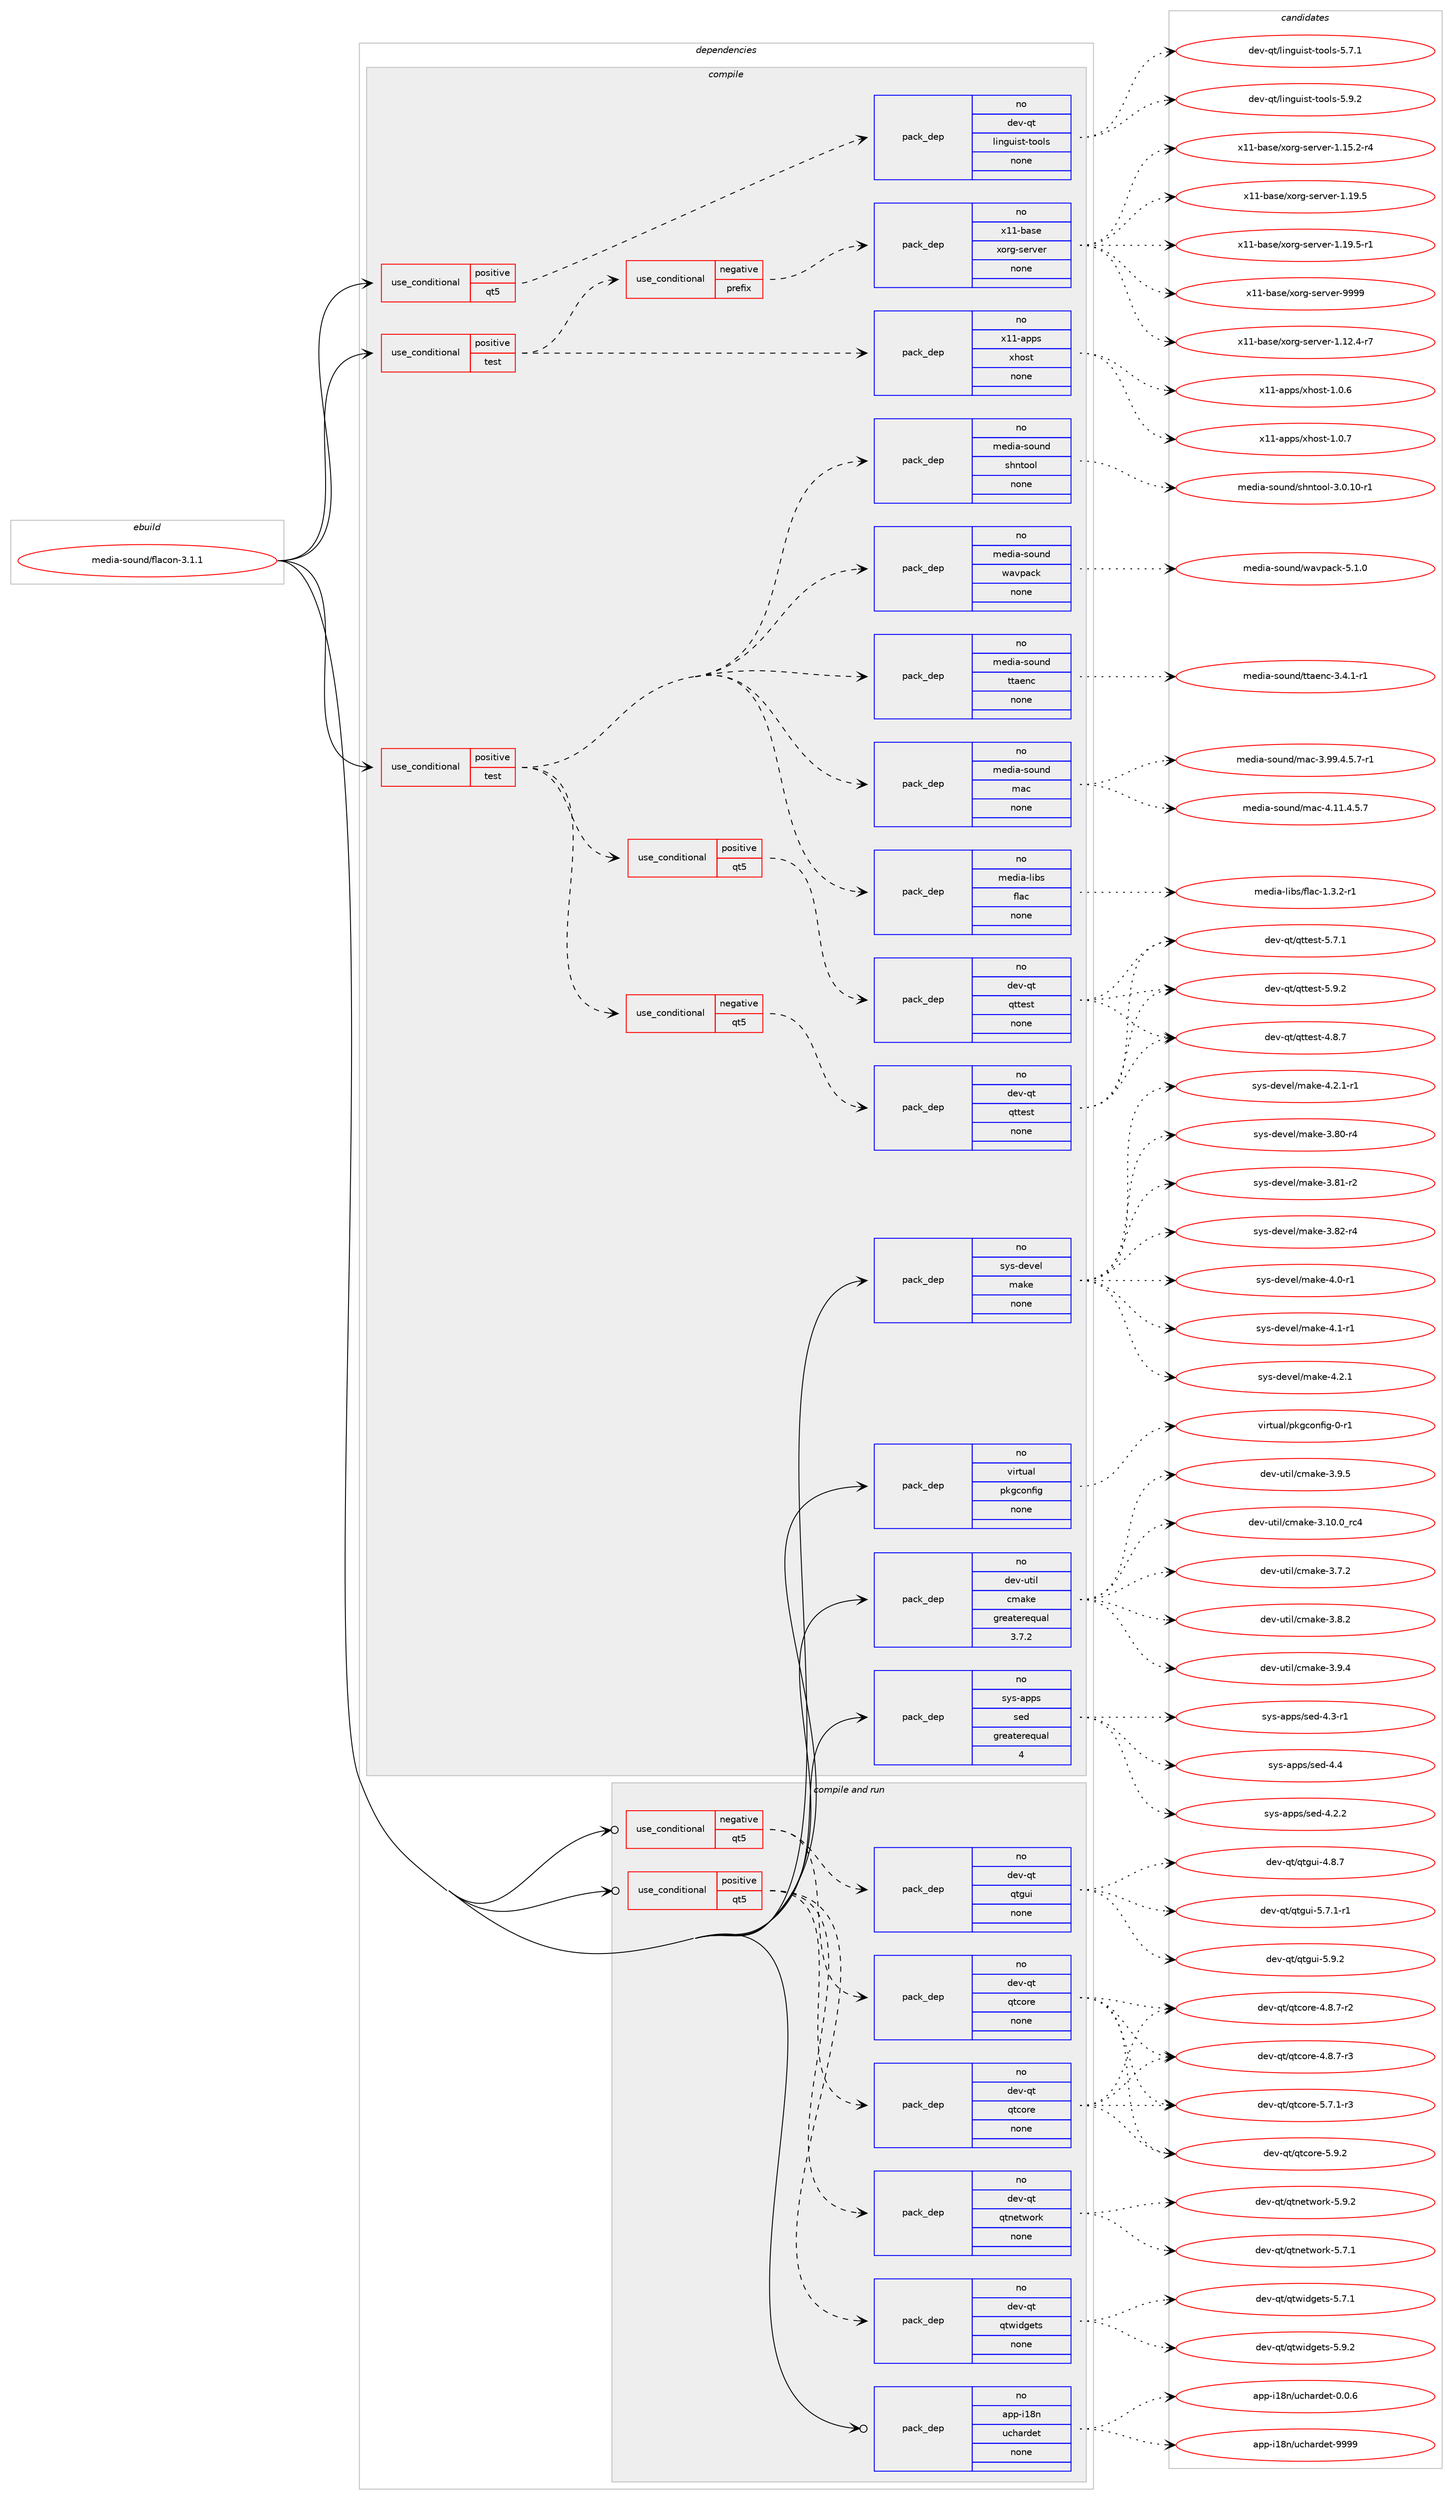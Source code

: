 digraph prolog {

# *************
# Graph options
# *************

newrank=true;
concentrate=true;
compound=true;
graph [rankdir=LR,fontname=Helvetica,fontsize=10,ranksep=1.5];#, ranksep=2.5, nodesep=0.2];
edge  [arrowhead=vee];
node  [fontname=Helvetica,fontsize=10];

# **********
# The ebuild
# **********

subgraph cluster_leftcol {
color=gray;
rank=same;
label=<<i>ebuild</i>>;
id [label="media-sound/flacon-3.1.1", color=red, width=4, href="../media-sound/flacon-3.1.1.svg"];
}

# ****************
# The dependencies
# ****************

subgraph cluster_midcol {
color=gray;
label=<<i>dependencies</i>>;
subgraph cluster_compile {
fillcolor="#eeeeee";
style=filled;
label=<<i>compile</i>>;
subgraph cond93329 {
dependency380550 [label=<<TABLE BORDER="0" CELLBORDER="1" CELLSPACING="0" CELLPADDING="4"><TR><TD ROWSPAN="3" CELLPADDING="10">use_conditional</TD></TR><TR><TD>positive</TD></TR><TR><TD>qt5</TD></TR></TABLE>>, shape=none, color=red];
subgraph pack281106 {
dependency380551 [label=<<TABLE BORDER="0" CELLBORDER="1" CELLSPACING="0" CELLPADDING="4" WIDTH="220"><TR><TD ROWSPAN="6" CELLPADDING="30">pack_dep</TD></TR><TR><TD WIDTH="110">no</TD></TR><TR><TD>dev-qt</TD></TR><TR><TD>linguist-tools</TD></TR><TR><TD>none</TD></TR><TR><TD></TD></TR></TABLE>>, shape=none, color=blue];
}
dependency380550:e -> dependency380551:w [weight=20,style="dashed",arrowhead="vee"];
}
id:e -> dependency380550:w [weight=20,style="solid",arrowhead="vee"];
subgraph cond93330 {
dependency380552 [label=<<TABLE BORDER="0" CELLBORDER="1" CELLSPACING="0" CELLPADDING="4"><TR><TD ROWSPAN="3" CELLPADDING="10">use_conditional</TD></TR><TR><TD>positive</TD></TR><TR><TD>test</TD></TR></TABLE>>, shape=none, color=red];
subgraph cond93331 {
dependency380553 [label=<<TABLE BORDER="0" CELLBORDER="1" CELLSPACING="0" CELLPADDING="4"><TR><TD ROWSPAN="3" CELLPADDING="10">use_conditional</TD></TR><TR><TD>negative</TD></TR><TR><TD>prefix</TD></TR></TABLE>>, shape=none, color=red];
subgraph pack281107 {
dependency380554 [label=<<TABLE BORDER="0" CELLBORDER="1" CELLSPACING="0" CELLPADDING="4" WIDTH="220"><TR><TD ROWSPAN="6" CELLPADDING="30">pack_dep</TD></TR><TR><TD WIDTH="110">no</TD></TR><TR><TD>x11-base</TD></TR><TR><TD>xorg-server</TD></TR><TR><TD>none</TD></TR><TR><TD></TD></TR></TABLE>>, shape=none, color=blue];
}
dependency380553:e -> dependency380554:w [weight=20,style="dashed",arrowhead="vee"];
}
dependency380552:e -> dependency380553:w [weight=20,style="dashed",arrowhead="vee"];
subgraph pack281108 {
dependency380555 [label=<<TABLE BORDER="0" CELLBORDER="1" CELLSPACING="0" CELLPADDING="4" WIDTH="220"><TR><TD ROWSPAN="6" CELLPADDING="30">pack_dep</TD></TR><TR><TD WIDTH="110">no</TD></TR><TR><TD>x11-apps</TD></TR><TR><TD>xhost</TD></TR><TR><TD>none</TD></TR><TR><TD></TD></TR></TABLE>>, shape=none, color=blue];
}
dependency380552:e -> dependency380555:w [weight=20,style="dashed",arrowhead="vee"];
}
id:e -> dependency380552:w [weight=20,style="solid",arrowhead="vee"];
subgraph cond93332 {
dependency380556 [label=<<TABLE BORDER="0" CELLBORDER="1" CELLSPACING="0" CELLPADDING="4"><TR><TD ROWSPAN="3" CELLPADDING="10">use_conditional</TD></TR><TR><TD>positive</TD></TR><TR><TD>test</TD></TR></TABLE>>, shape=none, color=red];
subgraph pack281109 {
dependency380557 [label=<<TABLE BORDER="0" CELLBORDER="1" CELLSPACING="0" CELLPADDING="4" WIDTH="220"><TR><TD ROWSPAN="6" CELLPADDING="30">pack_dep</TD></TR><TR><TD WIDTH="110">no</TD></TR><TR><TD>media-libs</TD></TR><TR><TD>flac</TD></TR><TR><TD>none</TD></TR><TR><TD></TD></TR></TABLE>>, shape=none, color=blue];
}
dependency380556:e -> dependency380557:w [weight=20,style="dashed",arrowhead="vee"];
subgraph pack281110 {
dependency380558 [label=<<TABLE BORDER="0" CELLBORDER="1" CELLSPACING="0" CELLPADDING="4" WIDTH="220"><TR><TD ROWSPAN="6" CELLPADDING="30">pack_dep</TD></TR><TR><TD WIDTH="110">no</TD></TR><TR><TD>media-sound</TD></TR><TR><TD>mac</TD></TR><TR><TD>none</TD></TR><TR><TD></TD></TR></TABLE>>, shape=none, color=blue];
}
dependency380556:e -> dependency380558:w [weight=20,style="dashed",arrowhead="vee"];
subgraph pack281111 {
dependency380559 [label=<<TABLE BORDER="0" CELLBORDER="1" CELLSPACING="0" CELLPADDING="4" WIDTH="220"><TR><TD ROWSPAN="6" CELLPADDING="30">pack_dep</TD></TR><TR><TD WIDTH="110">no</TD></TR><TR><TD>media-sound</TD></TR><TR><TD>ttaenc</TD></TR><TR><TD>none</TD></TR><TR><TD></TD></TR></TABLE>>, shape=none, color=blue];
}
dependency380556:e -> dependency380559:w [weight=20,style="dashed",arrowhead="vee"];
subgraph pack281112 {
dependency380560 [label=<<TABLE BORDER="0" CELLBORDER="1" CELLSPACING="0" CELLPADDING="4" WIDTH="220"><TR><TD ROWSPAN="6" CELLPADDING="30">pack_dep</TD></TR><TR><TD WIDTH="110">no</TD></TR><TR><TD>media-sound</TD></TR><TR><TD>wavpack</TD></TR><TR><TD>none</TD></TR><TR><TD></TD></TR></TABLE>>, shape=none, color=blue];
}
dependency380556:e -> dependency380560:w [weight=20,style="dashed",arrowhead="vee"];
subgraph pack281113 {
dependency380561 [label=<<TABLE BORDER="0" CELLBORDER="1" CELLSPACING="0" CELLPADDING="4" WIDTH="220"><TR><TD ROWSPAN="6" CELLPADDING="30">pack_dep</TD></TR><TR><TD WIDTH="110">no</TD></TR><TR><TD>media-sound</TD></TR><TR><TD>shntool</TD></TR><TR><TD>none</TD></TR><TR><TD></TD></TR></TABLE>>, shape=none, color=blue];
}
dependency380556:e -> dependency380561:w [weight=20,style="dashed",arrowhead="vee"];
subgraph cond93333 {
dependency380562 [label=<<TABLE BORDER="0" CELLBORDER="1" CELLSPACING="0" CELLPADDING="4"><TR><TD ROWSPAN="3" CELLPADDING="10">use_conditional</TD></TR><TR><TD>negative</TD></TR><TR><TD>qt5</TD></TR></TABLE>>, shape=none, color=red];
subgraph pack281114 {
dependency380563 [label=<<TABLE BORDER="0" CELLBORDER="1" CELLSPACING="0" CELLPADDING="4" WIDTH="220"><TR><TD ROWSPAN="6" CELLPADDING="30">pack_dep</TD></TR><TR><TD WIDTH="110">no</TD></TR><TR><TD>dev-qt</TD></TR><TR><TD>qttest</TD></TR><TR><TD>none</TD></TR><TR><TD></TD></TR></TABLE>>, shape=none, color=blue];
}
dependency380562:e -> dependency380563:w [weight=20,style="dashed",arrowhead="vee"];
}
dependency380556:e -> dependency380562:w [weight=20,style="dashed",arrowhead="vee"];
subgraph cond93334 {
dependency380564 [label=<<TABLE BORDER="0" CELLBORDER="1" CELLSPACING="0" CELLPADDING="4"><TR><TD ROWSPAN="3" CELLPADDING="10">use_conditional</TD></TR><TR><TD>positive</TD></TR><TR><TD>qt5</TD></TR></TABLE>>, shape=none, color=red];
subgraph pack281115 {
dependency380565 [label=<<TABLE BORDER="0" CELLBORDER="1" CELLSPACING="0" CELLPADDING="4" WIDTH="220"><TR><TD ROWSPAN="6" CELLPADDING="30">pack_dep</TD></TR><TR><TD WIDTH="110">no</TD></TR><TR><TD>dev-qt</TD></TR><TR><TD>qttest</TD></TR><TR><TD>none</TD></TR><TR><TD></TD></TR></TABLE>>, shape=none, color=blue];
}
dependency380564:e -> dependency380565:w [weight=20,style="dashed",arrowhead="vee"];
}
dependency380556:e -> dependency380564:w [weight=20,style="dashed",arrowhead="vee"];
}
id:e -> dependency380556:w [weight=20,style="solid",arrowhead="vee"];
subgraph pack281116 {
dependency380566 [label=<<TABLE BORDER="0" CELLBORDER="1" CELLSPACING="0" CELLPADDING="4" WIDTH="220"><TR><TD ROWSPAN="6" CELLPADDING="30">pack_dep</TD></TR><TR><TD WIDTH="110">no</TD></TR><TR><TD>dev-util</TD></TR><TR><TD>cmake</TD></TR><TR><TD>greaterequal</TD></TR><TR><TD>3.7.2</TD></TR></TABLE>>, shape=none, color=blue];
}
id:e -> dependency380566:w [weight=20,style="solid",arrowhead="vee"];
subgraph pack281117 {
dependency380567 [label=<<TABLE BORDER="0" CELLBORDER="1" CELLSPACING="0" CELLPADDING="4" WIDTH="220"><TR><TD ROWSPAN="6" CELLPADDING="30">pack_dep</TD></TR><TR><TD WIDTH="110">no</TD></TR><TR><TD>sys-apps</TD></TR><TR><TD>sed</TD></TR><TR><TD>greaterequal</TD></TR><TR><TD>4</TD></TR></TABLE>>, shape=none, color=blue];
}
id:e -> dependency380567:w [weight=20,style="solid",arrowhead="vee"];
subgraph pack281118 {
dependency380568 [label=<<TABLE BORDER="0" CELLBORDER="1" CELLSPACING="0" CELLPADDING="4" WIDTH="220"><TR><TD ROWSPAN="6" CELLPADDING="30">pack_dep</TD></TR><TR><TD WIDTH="110">no</TD></TR><TR><TD>sys-devel</TD></TR><TR><TD>make</TD></TR><TR><TD>none</TD></TR><TR><TD></TD></TR></TABLE>>, shape=none, color=blue];
}
id:e -> dependency380568:w [weight=20,style="solid",arrowhead="vee"];
subgraph pack281119 {
dependency380569 [label=<<TABLE BORDER="0" CELLBORDER="1" CELLSPACING="0" CELLPADDING="4" WIDTH="220"><TR><TD ROWSPAN="6" CELLPADDING="30">pack_dep</TD></TR><TR><TD WIDTH="110">no</TD></TR><TR><TD>virtual</TD></TR><TR><TD>pkgconfig</TD></TR><TR><TD>none</TD></TR><TR><TD></TD></TR></TABLE>>, shape=none, color=blue];
}
id:e -> dependency380569:w [weight=20,style="solid",arrowhead="vee"];
}
subgraph cluster_compileandrun {
fillcolor="#eeeeee";
style=filled;
label=<<i>compile and run</i>>;
subgraph cond93335 {
dependency380570 [label=<<TABLE BORDER="0" CELLBORDER="1" CELLSPACING="0" CELLPADDING="4"><TR><TD ROWSPAN="3" CELLPADDING="10">use_conditional</TD></TR><TR><TD>negative</TD></TR><TR><TD>qt5</TD></TR></TABLE>>, shape=none, color=red];
subgraph pack281120 {
dependency380571 [label=<<TABLE BORDER="0" CELLBORDER="1" CELLSPACING="0" CELLPADDING="4" WIDTH="220"><TR><TD ROWSPAN="6" CELLPADDING="30">pack_dep</TD></TR><TR><TD WIDTH="110">no</TD></TR><TR><TD>dev-qt</TD></TR><TR><TD>qtcore</TD></TR><TR><TD>none</TD></TR><TR><TD></TD></TR></TABLE>>, shape=none, color=blue];
}
dependency380570:e -> dependency380571:w [weight=20,style="dashed",arrowhead="vee"];
subgraph pack281121 {
dependency380572 [label=<<TABLE BORDER="0" CELLBORDER="1" CELLSPACING="0" CELLPADDING="4" WIDTH="220"><TR><TD ROWSPAN="6" CELLPADDING="30">pack_dep</TD></TR><TR><TD WIDTH="110">no</TD></TR><TR><TD>dev-qt</TD></TR><TR><TD>qtgui</TD></TR><TR><TD>none</TD></TR><TR><TD></TD></TR></TABLE>>, shape=none, color=blue];
}
dependency380570:e -> dependency380572:w [weight=20,style="dashed",arrowhead="vee"];
}
id:e -> dependency380570:w [weight=20,style="solid",arrowhead="odotvee"];
subgraph cond93336 {
dependency380573 [label=<<TABLE BORDER="0" CELLBORDER="1" CELLSPACING="0" CELLPADDING="4"><TR><TD ROWSPAN="3" CELLPADDING="10">use_conditional</TD></TR><TR><TD>positive</TD></TR><TR><TD>qt5</TD></TR></TABLE>>, shape=none, color=red];
subgraph pack281122 {
dependency380574 [label=<<TABLE BORDER="0" CELLBORDER="1" CELLSPACING="0" CELLPADDING="4" WIDTH="220"><TR><TD ROWSPAN="6" CELLPADDING="30">pack_dep</TD></TR><TR><TD WIDTH="110">no</TD></TR><TR><TD>dev-qt</TD></TR><TR><TD>qtcore</TD></TR><TR><TD>none</TD></TR><TR><TD></TD></TR></TABLE>>, shape=none, color=blue];
}
dependency380573:e -> dependency380574:w [weight=20,style="dashed",arrowhead="vee"];
subgraph pack281123 {
dependency380575 [label=<<TABLE BORDER="0" CELLBORDER="1" CELLSPACING="0" CELLPADDING="4" WIDTH="220"><TR><TD ROWSPAN="6" CELLPADDING="30">pack_dep</TD></TR><TR><TD WIDTH="110">no</TD></TR><TR><TD>dev-qt</TD></TR><TR><TD>qtnetwork</TD></TR><TR><TD>none</TD></TR><TR><TD></TD></TR></TABLE>>, shape=none, color=blue];
}
dependency380573:e -> dependency380575:w [weight=20,style="dashed",arrowhead="vee"];
subgraph pack281124 {
dependency380576 [label=<<TABLE BORDER="0" CELLBORDER="1" CELLSPACING="0" CELLPADDING="4" WIDTH="220"><TR><TD ROWSPAN="6" CELLPADDING="30">pack_dep</TD></TR><TR><TD WIDTH="110">no</TD></TR><TR><TD>dev-qt</TD></TR><TR><TD>qtwidgets</TD></TR><TR><TD>none</TD></TR><TR><TD></TD></TR></TABLE>>, shape=none, color=blue];
}
dependency380573:e -> dependency380576:w [weight=20,style="dashed",arrowhead="vee"];
}
id:e -> dependency380573:w [weight=20,style="solid",arrowhead="odotvee"];
subgraph pack281125 {
dependency380577 [label=<<TABLE BORDER="0" CELLBORDER="1" CELLSPACING="0" CELLPADDING="4" WIDTH="220"><TR><TD ROWSPAN="6" CELLPADDING="30">pack_dep</TD></TR><TR><TD WIDTH="110">no</TD></TR><TR><TD>app-i18n</TD></TR><TR><TD>uchardet</TD></TR><TR><TD>none</TD></TR><TR><TD></TD></TR></TABLE>>, shape=none, color=blue];
}
id:e -> dependency380577:w [weight=20,style="solid",arrowhead="odotvee"];
}
subgraph cluster_run {
fillcolor="#eeeeee";
style=filled;
label=<<i>run</i>>;
}
}

# **************
# The candidates
# **************

subgraph cluster_choices {
rank=same;
color=gray;
label=<<i>candidates</i>>;

subgraph choice281106 {
color=black;
nodesep=1;
choice100101118451131164710810511010311710511511645116111111108115455346554649 [label="dev-qt/linguist-tools-5.7.1", color=red, width=4,href="../dev-qt/linguist-tools-5.7.1.svg"];
choice100101118451131164710810511010311710511511645116111111108115455346574650 [label="dev-qt/linguist-tools-5.9.2", color=red, width=4,href="../dev-qt/linguist-tools-5.9.2.svg"];
dependency380551:e -> choice100101118451131164710810511010311710511511645116111111108115455346554649:w [style=dotted,weight="100"];
dependency380551:e -> choice100101118451131164710810511010311710511511645116111111108115455346574650:w [style=dotted,weight="100"];
}
subgraph choice281107 {
color=black;
nodesep=1;
choice12049494598971151014712011111410345115101114118101114454946495046524511455 [label="x11-base/xorg-server-1.12.4-r7", color=red, width=4,href="../x11-base/xorg-server-1.12.4-r7.svg"];
choice12049494598971151014712011111410345115101114118101114454946495346504511452 [label="x11-base/xorg-server-1.15.2-r4", color=red, width=4,href="../x11-base/xorg-server-1.15.2-r4.svg"];
choice1204949459897115101471201111141034511510111411810111445494649574653 [label="x11-base/xorg-server-1.19.5", color=red, width=4,href="../x11-base/xorg-server-1.19.5.svg"];
choice12049494598971151014712011111410345115101114118101114454946495746534511449 [label="x11-base/xorg-server-1.19.5-r1", color=red, width=4,href="../x11-base/xorg-server-1.19.5-r1.svg"];
choice120494945989711510147120111114103451151011141181011144557575757 [label="x11-base/xorg-server-9999", color=red, width=4,href="../x11-base/xorg-server-9999.svg"];
dependency380554:e -> choice12049494598971151014712011111410345115101114118101114454946495046524511455:w [style=dotted,weight="100"];
dependency380554:e -> choice12049494598971151014712011111410345115101114118101114454946495346504511452:w [style=dotted,weight="100"];
dependency380554:e -> choice1204949459897115101471201111141034511510111411810111445494649574653:w [style=dotted,weight="100"];
dependency380554:e -> choice12049494598971151014712011111410345115101114118101114454946495746534511449:w [style=dotted,weight="100"];
dependency380554:e -> choice120494945989711510147120111114103451151011141181011144557575757:w [style=dotted,weight="100"];
}
subgraph choice281108 {
color=black;
nodesep=1;
choice1204949459711211211547120104111115116454946484654 [label="x11-apps/xhost-1.0.6", color=red, width=4,href="../x11-apps/xhost-1.0.6.svg"];
choice1204949459711211211547120104111115116454946484655 [label="x11-apps/xhost-1.0.7", color=red, width=4,href="../x11-apps/xhost-1.0.7.svg"];
dependency380555:e -> choice1204949459711211211547120104111115116454946484654:w [style=dotted,weight="100"];
dependency380555:e -> choice1204949459711211211547120104111115116454946484655:w [style=dotted,weight="100"];
}
subgraph choice281109 {
color=black;
nodesep=1;
choice1091011001059745108105981154710210897994549465146504511449 [label="media-libs/flac-1.3.2-r1", color=red, width=4,href="../media-libs/flac-1.3.2-r1.svg"];
dependency380557:e -> choice1091011001059745108105981154710210897994549465146504511449:w [style=dotted,weight="100"];
}
subgraph choice281110 {
color=black;
nodesep=1;
choice109101100105974511511111711010047109979945514657574652465346554511449 [label="media-sound/mac-3.99.4.5.7-r1", color=red, width=4,href="../media-sound/mac-3.99.4.5.7-r1.svg"];
choice10910110010597451151111171101004710997994552464949465246534655 [label="media-sound/mac-4.11.4.5.7", color=red, width=4,href="../media-sound/mac-4.11.4.5.7.svg"];
dependency380558:e -> choice109101100105974511511111711010047109979945514657574652465346554511449:w [style=dotted,weight="100"];
dependency380558:e -> choice10910110010597451151111171101004710997994552464949465246534655:w [style=dotted,weight="100"];
}
subgraph choice281111 {
color=black;
nodesep=1;
choice10910110010597451151111171101004711611697101110994551465246494511449 [label="media-sound/ttaenc-3.4.1-r1", color=red, width=4,href="../media-sound/ttaenc-3.4.1-r1.svg"];
dependency380559:e -> choice10910110010597451151111171101004711611697101110994551465246494511449:w [style=dotted,weight="100"];
}
subgraph choice281112 {
color=black;
nodesep=1;
choice109101100105974511511111711010047119971181129799107455346494648 [label="media-sound/wavpack-5.1.0", color=red, width=4,href="../media-sound/wavpack-5.1.0.svg"];
dependency380560:e -> choice109101100105974511511111711010047119971181129799107455346494648:w [style=dotted,weight="100"];
}
subgraph choice281113 {
color=black;
nodesep=1;
choice109101100105974511511111711010047115104110116111111108455146484649484511449 [label="media-sound/shntool-3.0.10-r1", color=red, width=4,href="../media-sound/shntool-3.0.10-r1.svg"];
dependency380561:e -> choice109101100105974511511111711010047115104110116111111108455146484649484511449:w [style=dotted,weight="100"];
}
subgraph choice281114 {
color=black;
nodesep=1;
choice1001011184511311647113116116101115116455246564655 [label="dev-qt/qttest-4.8.7", color=red, width=4,href="../dev-qt/qttest-4.8.7.svg"];
choice1001011184511311647113116116101115116455346554649 [label="dev-qt/qttest-5.7.1", color=red, width=4,href="../dev-qt/qttest-5.7.1.svg"];
choice1001011184511311647113116116101115116455346574650 [label="dev-qt/qttest-5.9.2", color=red, width=4,href="../dev-qt/qttest-5.9.2.svg"];
dependency380563:e -> choice1001011184511311647113116116101115116455246564655:w [style=dotted,weight="100"];
dependency380563:e -> choice1001011184511311647113116116101115116455346554649:w [style=dotted,weight="100"];
dependency380563:e -> choice1001011184511311647113116116101115116455346574650:w [style=dotted,weight="100"];
}
subgraph choice281115 {
color=black;
nodesep=1;
choice1001011184511311647113116116101115116455246564655 [label="dev-qt/qttest-4.8.7", color=red, width=4,href="../dev-qt/qttest-4.8.7.svg"];
choice1001011184511311647113116116101115116455346554649 [label="dev-qt/qttest-5.7.1", color=red, width=4,href="../dev-qt/qttest-5.7.1.svg"];
choice1001011184511311647113116116101115116455346574650 [label="dev-qt/qttest-5.9.2", color=red, width=4,href="../dev-qt/qttest-5.9.2.svg"];
dependency380565:e -> choice1001011184511311647113116116101115116455246564655:w [style=dotted,weight="100"];
dependency380565:e -> choice1001011184511311647113116116101115116455346554649:w [style=dotted,weight="100"];
dependency380565:e -> choice1001011184511311647113116116101115116455346574650:w [style=dotted,weight="100"];
}
subgraph choice281116 {
color=black;
nodesep=1;
choice1001011184511711610510847991099710710145514649484648951149952 [label="dev-util/cmake-3.10.0_rc4", color=red, width=4,href="../dev-util/cmake-3.10.0_rc4.svg"];
choice10010111845117116105108479910997107101455146554650 [label="dev-util/cmake-3.7.2", color=red, width=4,href="../dev-util/cmake-3.7.2.svg"];
choice10010111845117116105108479910997107101455146564650 [label="dev-util/cmake-3.8.2", color=red, width=4,href="../dev-util/cmake-3.8.2.svg"];
choice10010111845117116105108479910997107101455146574652 [label="dev-util/cmake-3.9.4", color=red, width=4,href="../dev-util/cmake-3.9.4.svg"];
choice10010111845117116105108479910997107101455146574653 [label="dev-util/cmake-3.9.5", color=red, width=4,href="../dev-util/cmake-3.9.5.svg"];
dependency380566:e -> choice1001011184511711610510847991099710710145514649484648951149952:w [style=dotted,weight="100"];
dependency380566:e -> choice10010111845117116105108479910997107101455146554650:w [style=dotted,weight="100"];
dependency380566:e -> choice10010111845117116105108479910997107101455146564650:w [style=dotted,weight="100"];
dependency380566:e -> choice10010111845117116105108479910997107101455146574652:w [style=dotted,weight="100"];
dependency380566:e -> choice10010111845117116105108479910997107101455146574653:w [style=dotted,weight="100"];
}
subgraph choice281117 {
color=black;
nodesep=1;
choice115121115459711211211547115101100455246504650 [label="sys-apps/sed-4.2.2", color=red, width=4,href="../sys-apps/sed-4.2.2.svg"];
choice115121115459711211211547115101100455246514511449 [label="sys-apps/sed-4.3-r1", color=red, width=4,href="../sys-apps/sed-4.3-r1.svg"];
choice11512111545971121121154711510110045524652 [label="sys-apps/sed-4.4", color=red, width=4,href="../sys-apps/sed-4.4.svg"];
dependency380567:e -> choice115121115459711211211547115101100455246504650:w [style=dotted,weight="100"];
dependency380567:e -> choice115121115459711211211547115101100455246514511449:w [style=dotted,weight="100"];
dependency380567:e -> choice11512111545971121121154711510110045524652:w [style=dotted,weight="100"];
}
subgraph choice281118 {
color=black;
nodesep=1;
choice11512111545100101118101108471099710710145514656484511452 [label="sys-devel/make-3.80-r4", color=red, width=4,href="../sys-devel/make-3.80-r4.svg"];
choice11512111545100101118101108471099710710145514656494511450 [label="sys-devel/make-3.81-r2", color=red, width=4,href="../sys-devel/make-3.81-r2.svg"];
choice11512111545100101118101108471099710710145514656504511452 [label="sys-devel/make-3.82-r4", color=red, width=4,href="../sys-devel/make-3.82-r4.svg"];
choice115121115451001011181011084710997107101455246484511449 [label="sys-devel/make-4.0-r1", color=red, width=4,href="../sys-devel/make-4.0-r1.svg"];
choice115121115451001011181011084710997107101455246494511449 [label="sys-devel/make-4.1-r1", color=red, width=4,href="../sys-devel/make-4.1-r1.svg"];
choice115121115451001011181011084710997107101455246504649 [label="sys-devel/make-4.2.1", color=red, width=4,href="../sys-devel/make-4.2.1.svg"];
choice1151211154510010111810110847109971071014552465046494511449 [label="sys-devel/make-4.2.1-r1", color=red, width=4,href="../sys-devel/make-4.2.1-r1.svg"];
dependency380568:e -> choice11512111545100101118101108471099710710145514656484511452:w [style=dotted,weight="100"];
dependency380568:e -> choice11512111545100101118101108471099710710145514656494511450:w [style=dotted,weight="100"];
dependency380568:e -> choice11512111545100101118101108471099710710145514656504511452:w [style=dotted,weight="100"];
dependency380568:e -> choice115121115451001011181011084710997107101455246484511449:w [style=dotted,weight="100"];
dependency380568:e -> choice115121115451001011181011084710997107101455246494511449:w [style=dotted,weight="100"];
dependency380568:e -> choice115121115451001011181011084710997107101455246504649:w [style=dotted,weight="100"];
dependency380568:e -> choice1151211154510010111810110847109971071014552465046494511449:w [style=dotted,weight="100"];
}
subgraph choice281119 {
color=black;
nodesep=1;
choice11810511411611797108471121071039911111010210510345484511449 [label="virtual/pkgconfig-0-r1", color=red, width=4,href="../virtual/pkgconfig-0-r1.svg"];
dependency380569:e -> choice11810511411611797108471121071039911111010210510345484511449:w [style=dotted,weight="100"];
}
subgraph choice281120 {
color=black;
nodesep=1;
choice1001011184511311647113116991111141014552465646554511450 [label="dev-qt/qtcore-4.8.7-r2", color=red, width=4,href="../dev-qt/qtcore-4.8.7-r2.svg"];
choice1001011184511311647113116991111141014552465646554511451 [label="dev-qt/qtcore-4.8.7-r3", color=red, width=4,href="../dev-qt/qtcore-4.8.7-r3.svg"];
choice1001011184511311647113116991111141014553465546494511451 [label="dev-qt/qtcore-5.7.1-r3", color=red, width=4,href="../dev-qt/qtcore-5.7.1-r3.svg"];
choice100101118451131164711311699111114101455346574650 [label="dev-qt/qtcore-5.9.2", color=red, width=4,href="../dev-qt/qtcore-5.9.2.svg"];
dependency380571:e -> choice1001011184511311647113116991111141014552465646554511450:w [style=dotted,weight="100"];
dependency380571:e -> choice1001011184511311647113116991111141014552465646554511451:w [style=dotted,weight="100"];
dependency380571:e -> choice1001011184511311647113116991111141014553465546494511451:w [style=dotted,weight="100"];
dependency380571:e -> choice100101118451131164711311699111114101455346574650:w [style=dotted,weight="100"];
}
subgraph choice281121 {
color=black;
nodesep=1;
choice1001011184511311647113116103117105455246564655 [label="dev-qt/qtgui-4.8.7", color=red, width=4,href="../dev-qt/qtgui-4.8.7.svg"];
choice10010111845113116471131161031171054553465546494511449 [label="dev-qt/qtgui-5.7.1-r1", color=red, width=4,href="../dev-qt/qtgui-5.7.1-r1.svg"];
choice1001011184511311647113116103117105455346574650 [label="dev-qt/qtgui-5.9.2", color=red, width=4,href="../dev-qt/qtgui-5.9.2.svg"];
dependency380572:e -> choice1001011184511311647113116103117105455246564655:w [style=dotted,weight="100"];
dependency380572:e -> choice10010111845113116471131161031171054553465546494511449:w [style=dotted,weight="100"];
dependency380572:e -> choice1001011184511311647113116103117105455346574650:w [style=dotted,weight="100"];
}
subgraph choice281122 {
color=black;
nodesep=1;
choice1001011184511311647113116991111141014552465646554511450 [label="dev-qt/qtcore-4.8.7-r2", color=red, width=4,href="../dev-qt/qtcore-4.8.7-r2.svg"];
choice1001011184511311647113116991111141014552465646554511451 [label="dev-qt/qtcore-4.8.7-r3", color=red, width=4,href="../dev-qt/qtcore-4.8.7-r3.svg"];
choice1001011184511311647113116991111141014553465546494511451 [label="dev-qt/qtcore-5.7.1-r3", color=red, width=4,href="../dev-qt/qtcore-5.7.1-r3.svg"];
choice100101118451131164711311699111114101455346574650 [label="dev-qt/qtcore-5.9.2", color=red, width=4,href="../dev-qt/qtcore-5.9.2.svg"];
dependency380574:e -> choice1001011184511311647113116991111141014552465646554511450:w [style=dotted,weight="100"];
dependency380574:e -> choice1001011184511311647113116991111141014552465646554511451:w [style=dotted,weight="100"];
dependency380574:e -> choice1001011184511311647113116991111141014553465546494511451:w [style=dotted,weight="100"];
dependency380574:e -> choice100101118451131164711311699111114101455346574650:w [style=dotted,weight="100"];
}
subgraph choice281123 {
color=black;
nodesep=1;
choice1001011184511311647113116110101116119111114107455346554649 [label="dev-qt/qtnetwork-5.7.1", color=red, width=4,href="../dev-qt/qtnetwork-5.7.1.svg"];
choice1001011184511311647113116110101116119111114107455346574650 [label="dev-qt/qtnetwork-5.9.2", color=red, width=4,href="../dev-qt/qtnetwork-5.9.2.svg"];
dependency380575:e -> choice1001011184511311647113116110101116119111114107455346554649:w [style=dotted,weight="100"];
dependency380575:e -> choice1001011184511311647113116110101116119111114107455346574650:w [style=dotted,weight="100"];
}
subgraph choice281124 {
color=black;
nodesep=1;
choice1001011184511311647113116119105100103101116115455346554649 [label="dev-qt/qtwidgets-5.7.1", color=red, width=4,href="../dev-qt/qtwidgets-5.7.1.svg"];
choice1001011184511311647113116119105100103101116115455346574650 [label="dev-qt/qtwidgets-5.9.2", color=red, width=4,href="../dev-qt/qtwidgets-5.9.2.svg"];
dependency380576:e -> choice1001011184511311647113116119105100103101116115455346554649:w [style=dotted,weight="100"];
dependency380576:e -> choice1001011184511311647113116119105100103101116115455346574650:w [style=dotted,weight="100"];
}
subgraph choice281125 {
color=black;
nodesep=1;
choice97112112451054956110471179910497114100101116454846484654 [label="app-i18n/uchardet-0.0.6", color=red, width=4,href="../app-i18n/uchardet-0.0.6.svg"];
choice971121124510549561104711799104971141001011164557575757 [label="app-i18n/uchardet-9999", color=red, width=4,href="../app-i18n/uchardet-9999.svg"];
dependency380577:e -> choice97112112451054956110471179910497114100101116454846484654:w [style=dotted,weight="100"];
dependency380577:e -> choice971121124510549561104711799104971141001011164557575757:w [style=dotted,weight="100"];
}
}

}
